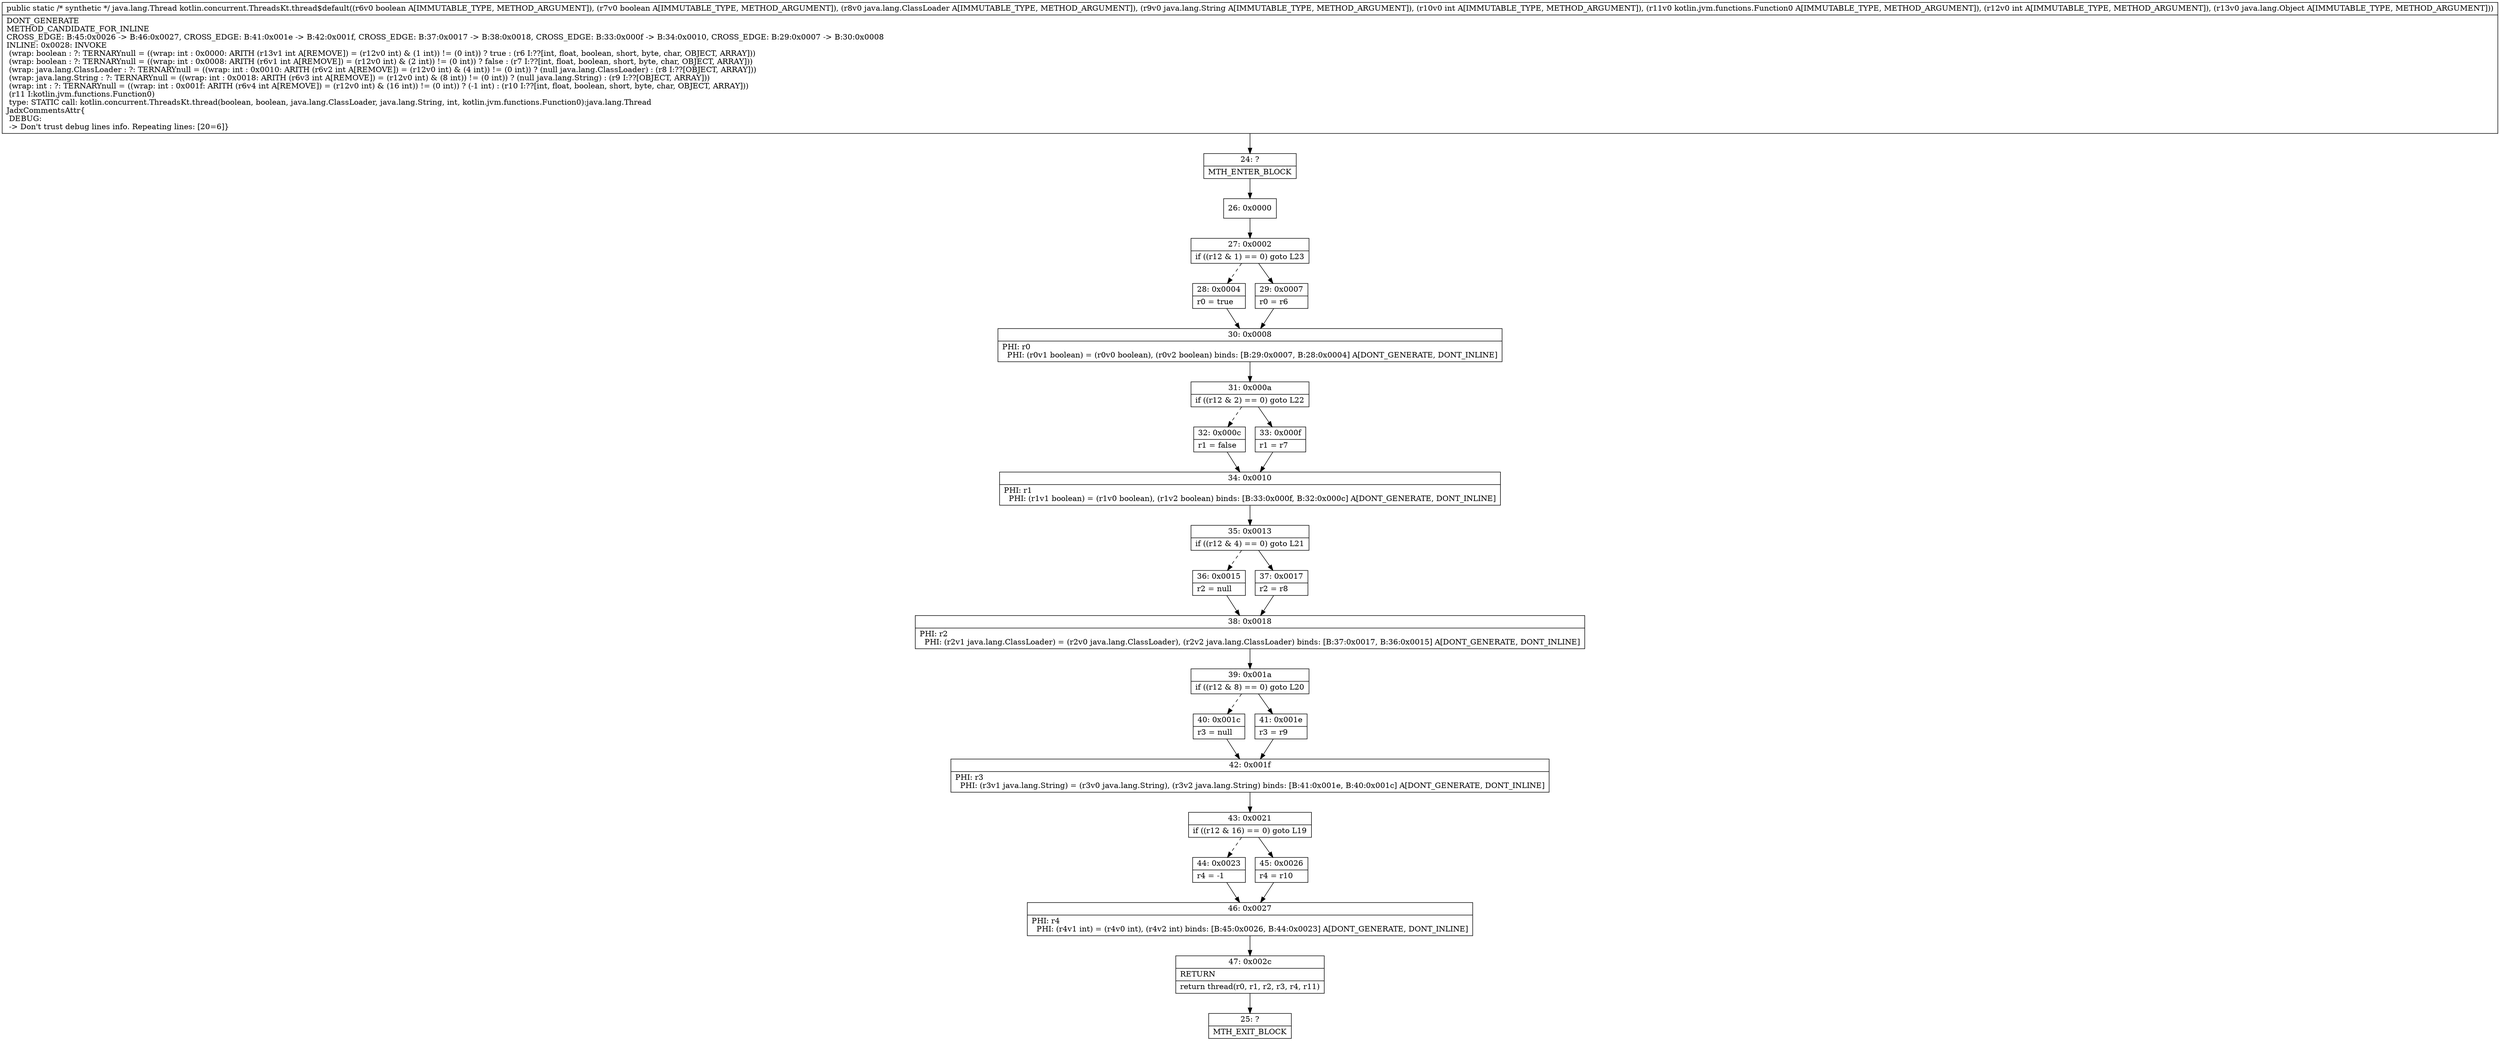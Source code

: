 digraph "CFG forkotlin.concurrent.ThreadsKt.thread$default(ZZLjava\/lang\/ClassLoader;Ljava\/lang\/String;ILkotlin\/jvm\/functions\/Function0;ILjava\/lang\/Object;)Ljava\/lang\/Thread;" {
Node_24 [shape=record,label="{24\:\ ?|MTH_ENTER_BLOCK\l}"];
Node_26 [shape=record,label="{26\:\ 0x0000}"];
Node_27 [shape=record,label="{27\:\ 0x0002|if ((r12 & 1) == 0) goto L23\l}"];
Node_28 [shape=record,label="{28\:\ 0x0004|r0 = true\l}"];
Node_30 [shape=record,label="{30\:\ 0x0008|PHI: r0 \l  PHI: (r0v1 boolean) = (r0v0 boolean), (r0v2 boolean) binds: [B:29:0x0007, B:28:0x0004] A[DONT_GENERATE, DONT_INLINE]\l}"];
Node_31 [shape=record,label="{31\:\ 0x000a|if ((r12 & 2) == 0) goto L22\l}"];
Node_32 [shape=record,label="{32\:\ 0x000c|r1 = false\l}"];
Node_34 [shape=record,label="{34\:\ 0x0010|PHI: r1 \l  PHI: (r1v1 boolean) = (r1v0 boolean), (r1v2 boolean) binds: [B:33:0x000f, B:32:0x000c] A[DONT_GENERATE, DONT_INLINE]\l}"];
Node_35 [shape=record,label="{35\:\ 0x0013|if ((r12 & 4) == 0) goto L21\l}"];
Node_36 [shape=record,label="{36\:\ 0x0015|r2 = null\l}"];
Node_38 [shape=record,label="{38\:\ 0x0018|PHI: r2 \l  PHI: (r2v1 java.lang.ClassLoader) = (r2v0 java.lang.ClassLoader), (r2v2 java.lang.ClassLoader) binds: [B:37:0x0017, B:36:0x0015] A[DONT_GENERATE, DONT_INLINE]\l}"];
Node_39 [shape=record,label="{39\:\ 0x001a|if ((r12 & 8) == 0) goto L20\l}"];
Node_40 [shape=record,label="{40\:\ 0x001c|r3 = null\l}"];
Node_42 [shape=record,label="{42\:\ 0x001f|PHI: r3 \l  PHI: (r3v1 java.lang.String) = (r3v0 java.lang.String), (r3v2 java.lang.String) binds: [B:41:0x001e, B:40:0x001c] A[DONT_GENERATE, DONT_INLINE]\l}"];
Node_43 [shape=record,label="{43\:\ 0x0021|if ((r12 & 16) == 0) goto L19\l}"];
Node_44 [shape=record,label="{44\:\ 0x0023|r4 = \-1\l}"];
Node_46 [shape=record,label="{46\:\ 0x0027|PHI: r4 \l  PHI: (r4v1 int) = (r4v0 int), (r4v2 int) binds: [B:45:0x0026, B:44:0x0023] A[DONT_GENERATE, DONT_INLINE]\l}"];
Node_47 [shape=record,label="{47\:\ 0x002c|RETURN\l|return thread(r0, r1, r2, r3, r4, r11)\l}"];
Node_25 [shape=record,label="{25\:\ ?|MTH_EXIT_BLOCK\l}"];
Node_45 [shape=record,label="{45\:\ 0x0026|r4 = r10\l}"];
Node_41 [shape=record,label="{41\:\ 0x001e|r3 = r9\l}"];
Node_37 [shape=record,label="{37\:\ 0x0017|r2 = r8\l}"];
Node_33 [shape=record,label="{33\:\ 0x000f|r1 = r7\l}"];
Node_29 [shape=record,label="{29\:\ 0x0007|r0 = r6\l}"];
MethodNode[shape=record,label="{public static \/* synthetic *\/ java.lang.Thread kotlin.concurrent.ThreadsKt.thread$default((r6v0 boolean A[IMMUTABLE_TYPE, METHOD_ARGUMENT]), (r7v0 boolean A[IMMUTABLE_TYPE, METHOD_ARGUMENT]), (r8v0 java.lang.ClassLoader A[IMMUTABLE_TYPE, METHOD_ARGUMENT]), (r9v0 java.lang.String A[IMMUTABLE_TYPE, METHOD_ARGUMENT]), (r10v0 int A[IMMUTABLE_TYPE, METHOD_ARGUMENT]), (r11v0 kotlin.jvm.functions.Function0 A[IMMUTABLE_TYPE, METHOD_ARGUMENT]), (r12v0 int A[IMMUTABLE_TYPE, METHOD_ARGUMENT]), (r13v0 java.lang.Object A[IMMUTABLE_TYPE, METHOD_ARGUMENT]))  | DONT_GENERATE\lMETHOD_CANDIDATE_FOR_INLINE\lCROSS_EDGE: B:45:0x0026 \-\> B:46:0x0027, CROSS_EDGE: B:41:0x001e \-\> B:42:0x001f, CROSS_EDGE: B:37:0x0017 \-\> B:38:0x0018, CROSS_EDGE: B:33:0x000f \-\> B:34:0x0010, CROSS_EDGE: B:29:0x0007 \-\> B:30:0x0008\lINLINE: 0x0028: INVOKE  \l  (wrap: boolean : ?: TERNARYnull = ((wrap: int : 0x0000: ARITH  (r13v1 int A[REMOVE]) = (r12v0 int) & (1 int)) != (0 int)) ? true : (r6 I:??[int, float, boolean, short, byte, char, OBJECT, ARRAY]))\l  (wrap: boolean : ?: TERNARYnull = ((wrap: int : 0x0008: ARITH  (r6v1 int A[REMOVE]) = (r12v0 int) & (2 int)) != (0 int)) ? false : (r7 I:??[int, float, boolean, short, byte, char, OBJECT, ARRAY]))\l  (wrap: java.lang.ClassLoader : ?: TERNARYnull = ((wrap: int : 0x0010: ARITH  (r6v2 int A[REMOVE]) = (r12v0 int) & (4 int)) != (0 int)) ? (null java.lang.ClassLoader) : (r8 I:??[OBJECT, ARRAY]))\l  (wrap: java.lang.String : ?: TERNARYnull = ((wrap: int : 0x0018: ARITH  (r6v3 int A[REMOVE]) = (r12v0 int) & (8 int)) != (0 int)) ? (null java.lang.String) : (r9 I:??[OBJECT, ARRAY]))\l  (wrap: int : ?: TERNARYnull = ((wrap: int : 0x001f: ARITH  (r6v4 int A[REMOVE]) = (r12v0 int) & (16 int)) != (0 int)) ? (\-1 int) : (r10 I:??[int, float, boolean, short, byte, char, OBJECT, ARRAY]))\l  (r11 I:kotlin.jvm.functions.Function0)\l type: STATIC call: kotlin.concurrent.ThreadsKt.thread(boolean, boolean, java.lang.ClassLoader, java.lang.String, int, kotlin.jvm.functions.Function0):java.lang.Thread\lJadxCommentsAttr\{\l DEBUG: \l \-\> Don't trust debug lines info. Repeating lines: [20=6]\}\l}"];
MethodNode -> Node_24;Node_24 -> Node_26;
Node_26 -> Node_27;
Node_27 -> Node_28[style=dashed];
Node_27 -> Node_29;
Node_28 -> Node_30;
Node_30 -> Node_31;
Node_31 -> Node_32[style=dashed];
Node_31 -> Node_33;
Node_32 -> Node_34;
Node_34 -> Node_35;
Node_35 -> Node_36[style=dashed];
Node_35 -> Node_37;
Node_36 -> Node_38;
Node_38 -> Node_39;
Node_39 -> Node_40[style=dashed];
Node_39 -> Node_41;
Node_40 -> Node_42;
Node_42 -> Node_43;
Node_43 -> Node_44[style=dashed];
Node_43 -> Node_45;
Node_44 -> Node_46;
Node_46 -> Node_47;
Node_47 -> Node_25;
Node_45 -> Node_46;
Node_41 -> Node_42;
Node_37 -> Node_38;
Node_33 -> Node_34;
Node_29 -> Node_30;
}

